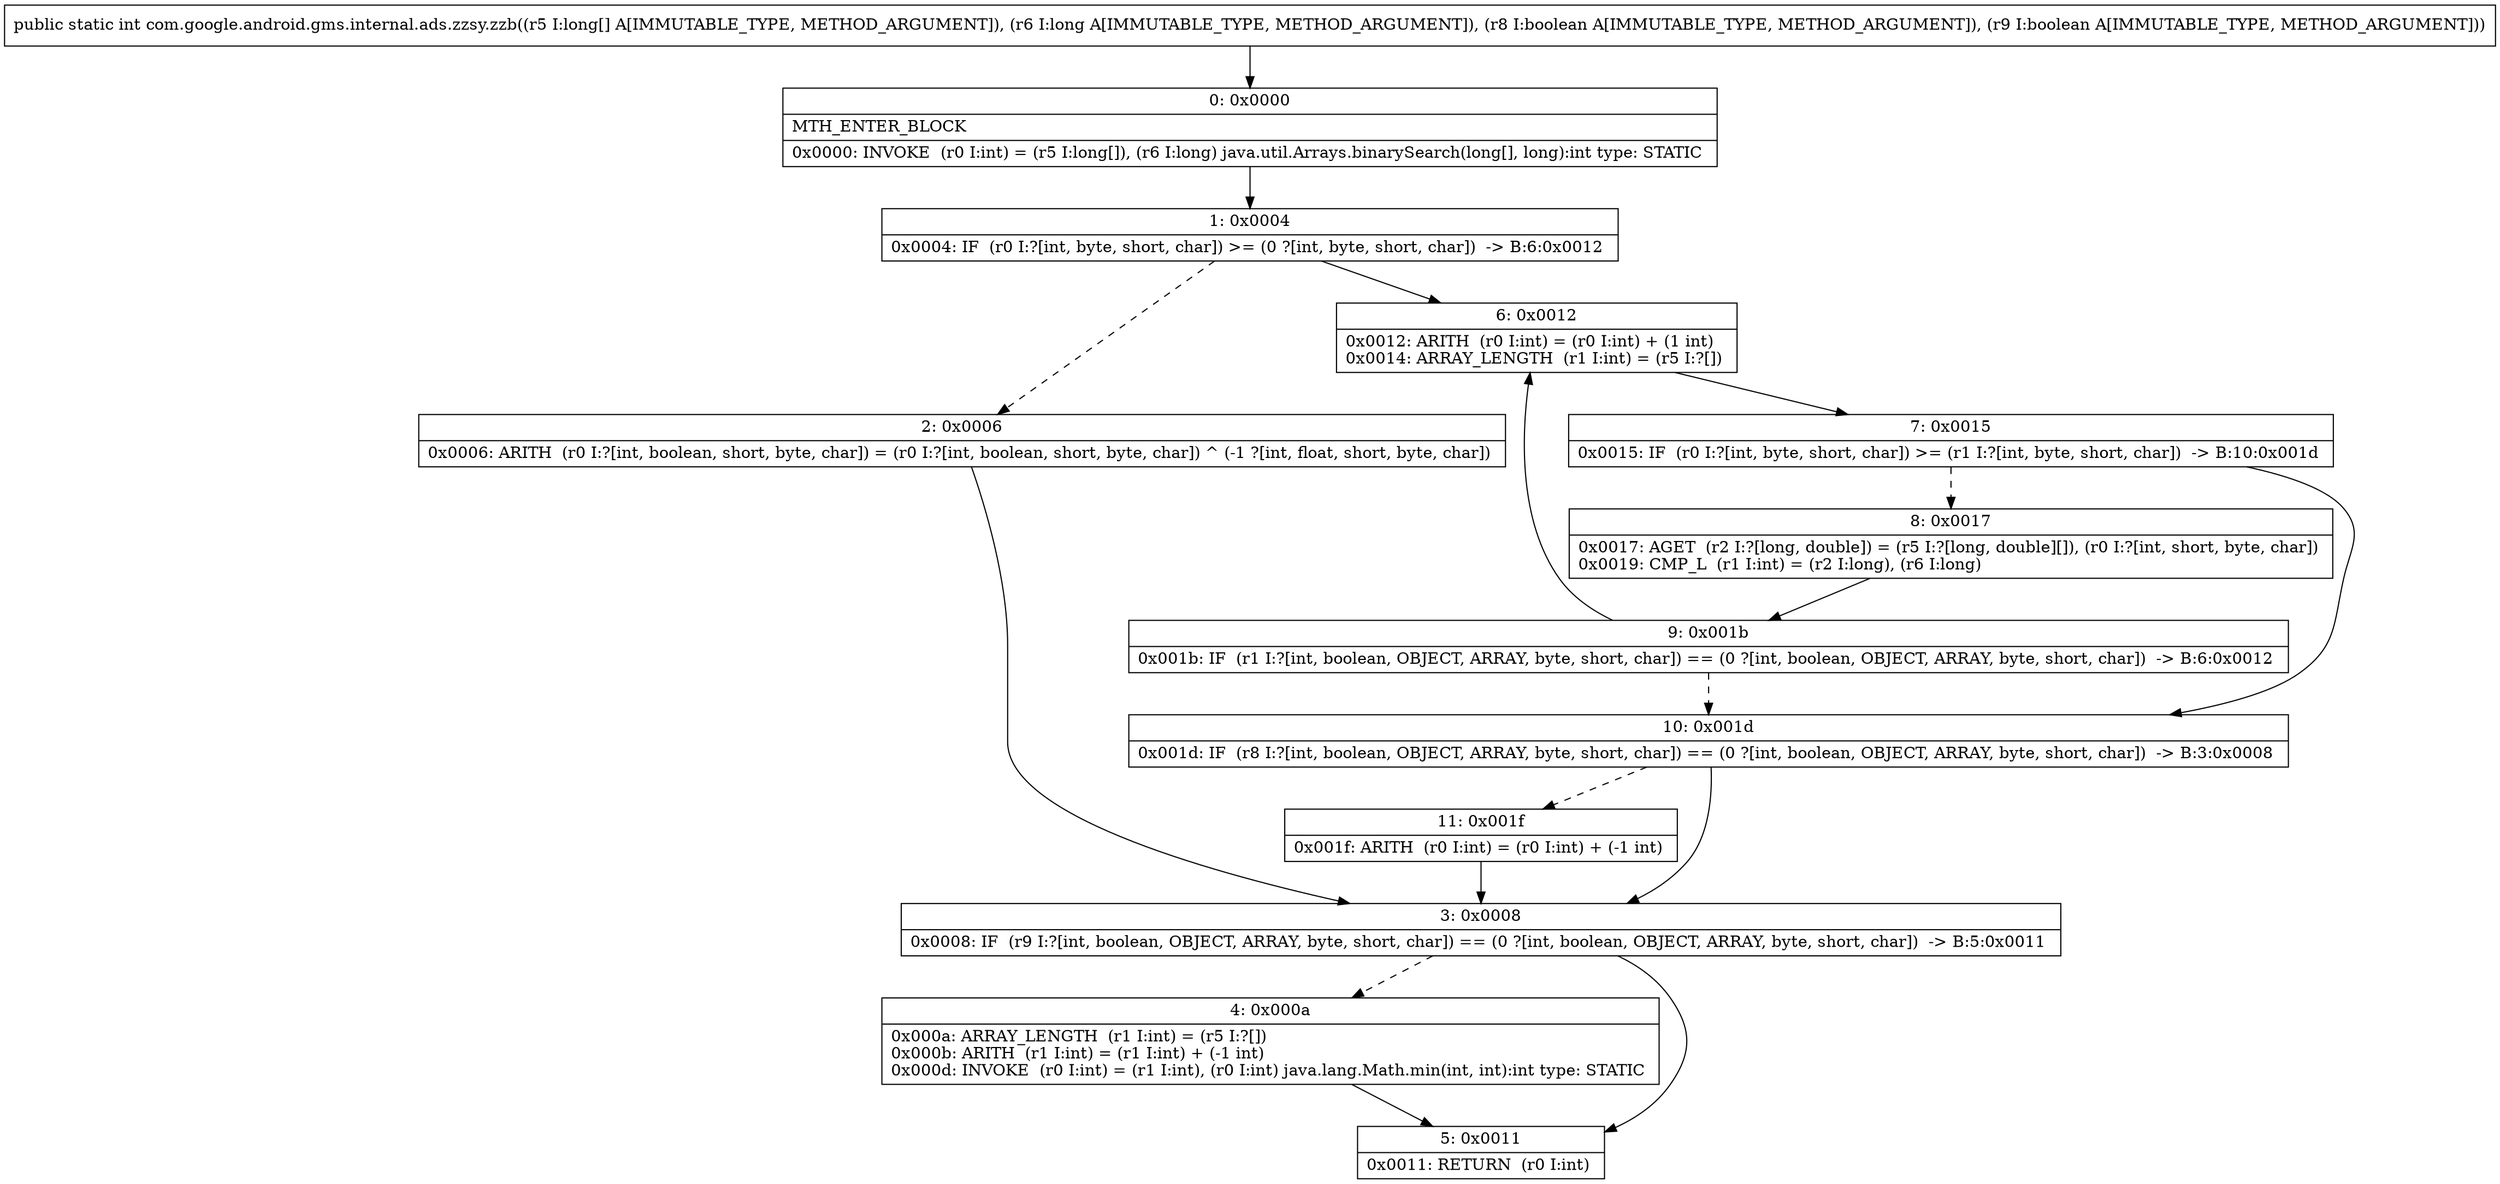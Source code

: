 digraph "CFG forcom.google.android.gms.internal.ads.zzsy.zzb([JJZZ)I" {
Node_0 [shape=record,label="{0\:\ 0x0000|MTH_ENTER_BLOCK\l|0x0000: INVOKE  (r0 I:int) = (r5 I:long[]), (r6 I:long) java.util.Arrays.binarySearch(long[], long):int type: STATIC \l}"];
Node_1 [shape=record,label="{1\:\ 0x0004|0x0004: IF  (r0 I:?[int, byte, short, char]) \>= (0 ?[int, byte, short, char])  \-\> B:6:0x0012 \l}"];
Node_2 [shape=record,label="{2\:\ 0x0006|0x0006: ARITH  (r0 I:?[int, boolean, short, byte, char]) = (r0 I:?[int, boolean, short, byte, char]) ^ (\-1 ?[int, float, short, byte, char]) \l}"];
Node_3 [shape=record,label="{3\:\ 0x0008|0x0008: IF  (r9 I:?[int, boolean, OBJECT, ARRAY, byte, short, char]) == (0 ?[int, boolean, OBJECT, ARRAY, byte, short, char])  \-\> B:5:0x0011 \l}"];
Node_4 [shape=record,label="{4\:\ 0x000a|0x000a: ARRAY_LENGTH  (r1 I:int) = (r5 I:?[]) \l0x000b: ARITH  (r1 I:int) = (r1 I:int) + (\-1 int) \l0x000d: INVOKE  (r0 I:int) = (r1 I:int), (r0 I:int) java.lang.Math.min(int, int):int type: STATIC \l}"];
Node_5 [shape=record,label="{5\:\ 0x0011|0x0011: RETURN  (r0 I:int) \l}"];
Node_6 [shape=record,label="{6\:\ 0x0012|0x0012: ARITH  (r0 I:int) = (r0 I:int) + (1 int) \l0x0014: ARRAY_LENGTH  (r1 I:int) = (r5 I:?[]) \l}"];
Node_7 [shape=record,label="{7\:\ 0x0015|0x0015: IF  (r0 I:?[int, byte, short, char]) \>= (r1 I:?[int, byte, short, char])  \-\> B:10:0x001d \l}"];
Node_8 [shape=record,label="{8\:\ 0x0017|0x0017: AGET  (r2 I:?[long, double]) = (r5 I:?[long, double][]), (r0 I:?[int, short, byte, char]) \l0x0019: CMP_L  (r1 I:int) = (r2 I:long), (r6 I:long) \l}"];
Node_9 [shape=record,label="{9\:\ 0x001b|0x001b: IF  (r1 I:?[int, boolean, OBJECT, ARRAY, byte, short, char]) == (0 ?[int, boolean, OBJECT, ARRAY, byte, short, char])  \-\> B:6:0x0012 \l}"];
Node_10 [shape=record,label="{10\:\ 0x001d|0x001d: IF  (r8 I:?[int, boolean, OBJECT, ARRAY, byte, short, char]) == (0 ?[int, boolean, OBJECT, ARRAY, byte, short, char])  \-\> B:3:0x0008 \l}"];
Node_11 [shape=record,label="{11\:\ 0x001f|0x001f: ARITH  (r0 I:int) = (r0 I:int) + (\-1 int) \l}"];
MethodNode[shape=record,label="{public static int com.google.android.gms.internal.ads.zzsy.zzb((r5 I:long[] A[IMMUTABLE_TYPE, METHOD_ARGUMENT]), (r6 I:long A[IMMUTABLE_TYPE, METHOD_ARGUMENT]), (r8 I:boolean A[IMMUTABLE_TYPE, METHOD_ARGUMENT]), (r9 I:boolean A[IMMUTABLE_TYPE, METHOD_ARGUMENT])) }"];
MethodNode -> Node_0;
Node_0 -> Node_1;
Node_1 -> Node_2[style=dashed];
Node_1 -> Node_6;
Node_2 -> Node_3;
Node_3 -> Node_4[style=dashed];
Node_3 -> Node_5;
Node_4 -> Node_5;
Node_6 -> Node_7;
Node_7 -> Node_8[style=dashed];
Node_7 -> Node_10;
Node_8 -> Node_9;
Node_9 -> Node_6;
Node_9 -> Node_10[style=dashed];
Node_10 -> Node_3;
Node_10 -> Node_11[style=dashed];
Node_11 -> Node_3;
}

